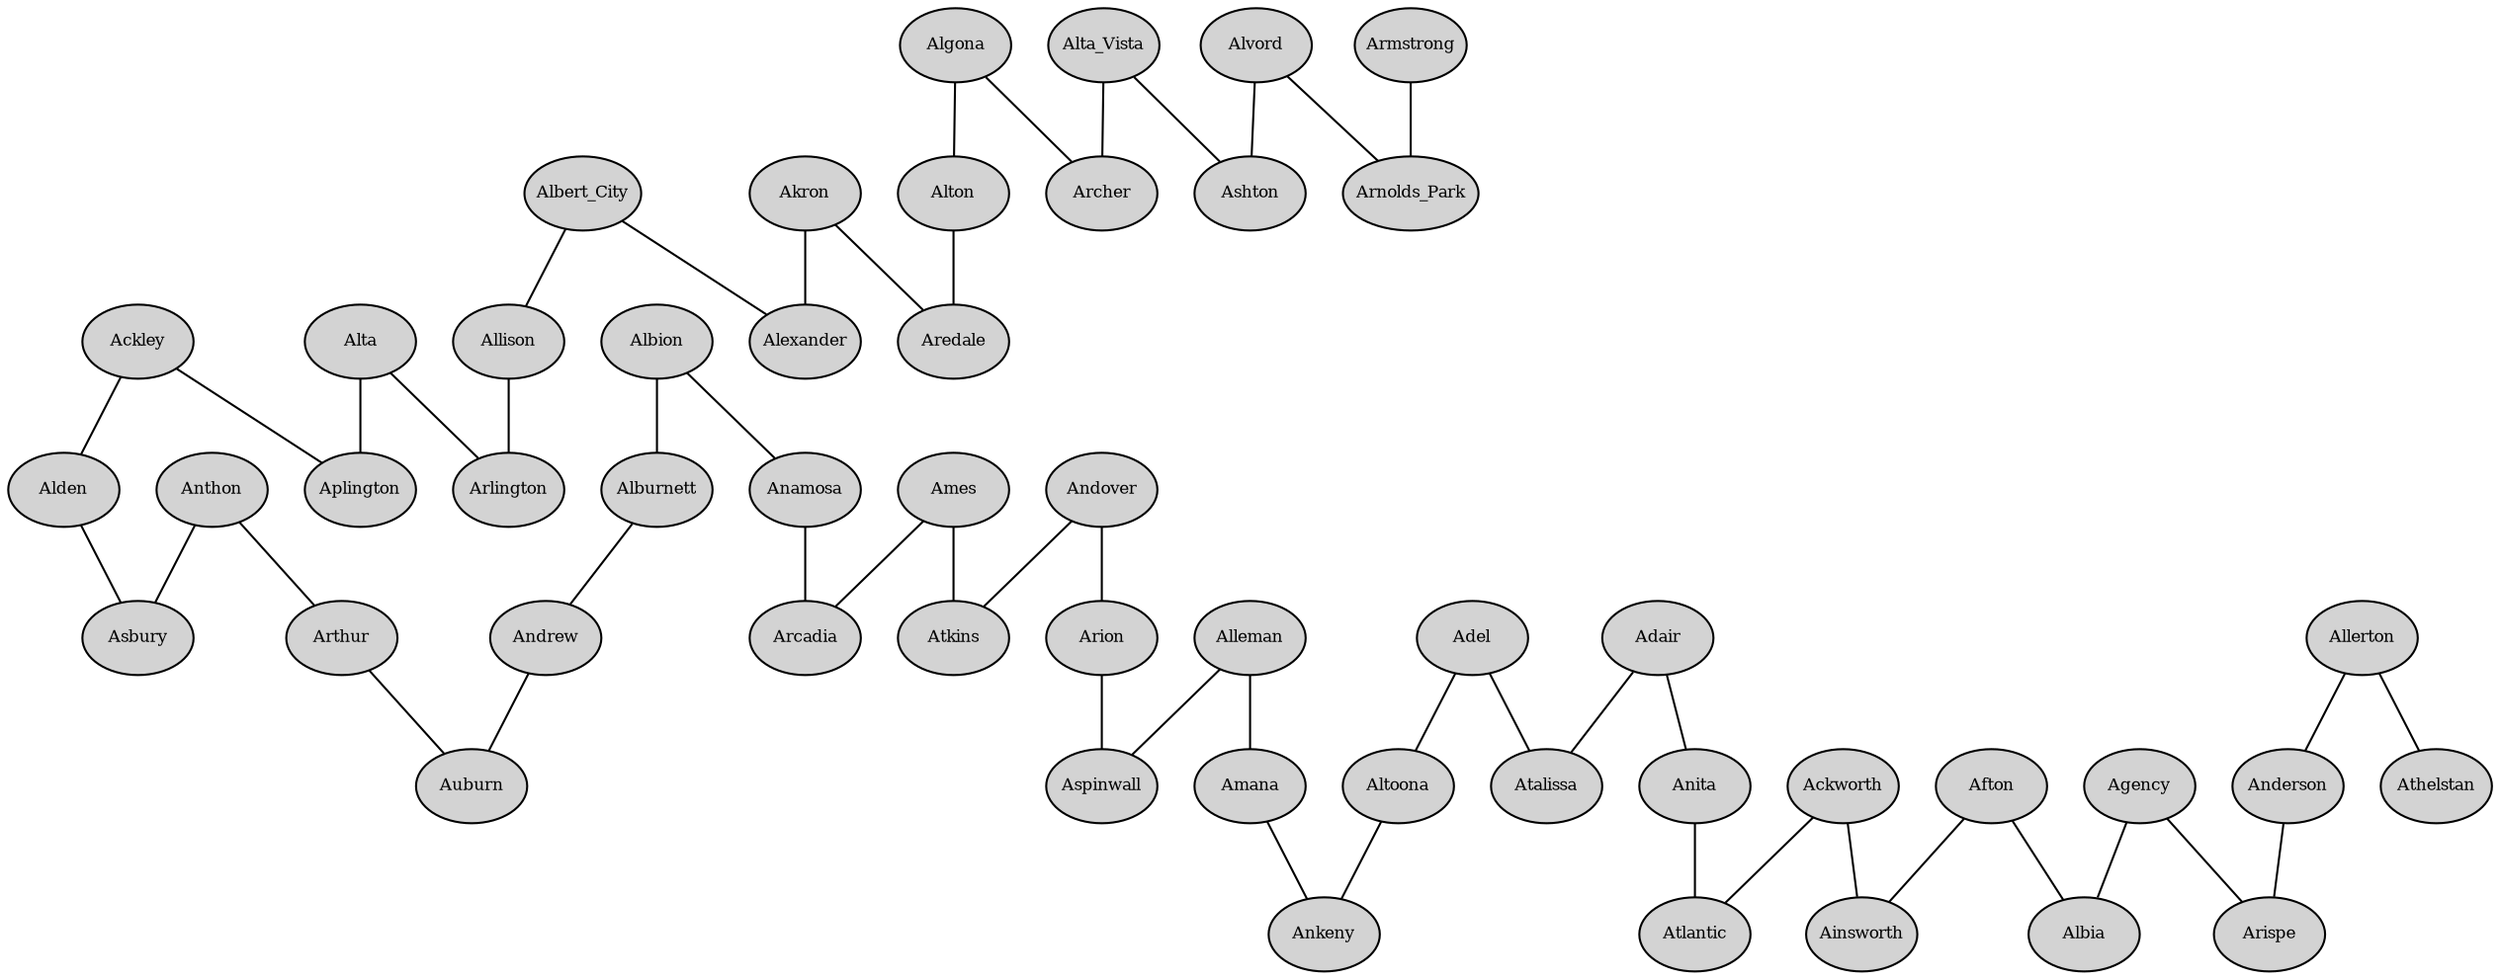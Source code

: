 graph geometric_spanner_greedy_spanner {
outputorder=edgesfirst;
node[fontsize=8, style=filled, margin="0.05,0.03"];
Ackley [pos="212.758,-465.261!"];
Ackworth [pos="206.835,-467.364!"];
Adair [pos="207.501,-473.215!"];
Adel [pos="208.072,-470.087!"];
Afton [pos="205.137,-470.99!"];
Agency [pos="204.975,-461.534!"];
Ainsworth [pos="206.445,-457.762!"];
Akron [pos="214.144,-482.797!"];
Albert_City [pos="213.91,-474.743!"];
Albia [pos="205.133,-464.029!"];
Albion [pos="210.562,-464.943!"];
Alburnett [pos="210.742,-458.093!"];
Alden [pos="212.601,-466.88!"];
Alexander [pos="214.029,-467.383!"];
Algona [pos="215.35,-471.165!"];
Alleman [pos="209.1,-468.058!"];
Allerton [pos="203.532,-466.826!"];
Allison [pos="213.764,-463.976!"];
Alta [pos="213.368,-476.453!"];
Alta_Vista [pos="215.993,-462.086!"];
Alton [pos="214.937,-480.053!"];
Altoona [pos="208.221,-467.323!"];
Alvord [pos="216.711,-481.506!"];
Amana [pos="209,-459.354!"];
Ames [pos="210.174,-468.1!"];
Anamosa [pos="210.542,-456.426!"];
Anderson [pos="204.007,-478.021!"];
Andover [pos="209.896,-451.259!"];
Andrew [pos="210.768,-452.962!"];
Anita [pos="207.226,-473.823!"];
Ankeny [pos="208.649,-468.029!"];
Anthon [pos="211.942,-479.333!"];
Aplington [pos="212.921,-464.422!"];
Arcadia [pos="210.436,-475.231!"];
Archer [pos="215.576,-478.729!"];
Aredale [pos="214.165,-465.027!"];
Arion [pos="209.746,-477.318!"];
Arispe [pos="204.747,-471.096!"];
Arlington [pos="213.746,-458.356!"];
Armstrong [pos="216.98,-472.392!"];
Arnolds_Park [pos="216.864,-475.619!"];
Arthur [pos="211.674,-476.738!"];
Asbury [pos="212.572,-453.758!"];
Ashton [pos="216.557,-478.956!"];
Aspinwall [pos="209.56,-475.678!"];
Atalissa [pos="207.856,-455.83!"];
Athelstan [pos="202.861,-472.711!"];
Atkins [pos="209.985,-459.311!"];
Atlantic [pos="207.018,-475.069!"];
Auburn [pos="211.257,-474.389!"];
Ackley -- Alden
Ackley -- Aplington
Ackworth -- Ainsworth
Ackworth -- Atlantic
Adair -- Anita
Adair -- Atalissa
Adel -- Atalissa
Adel -- Altoona
Afton -- Albia
Afton -- Ainsworth
Agency -- Arispe
Agency -- Albia
Akron -- Alexander
Akron -- Aredale
Albert_City -- Allison
Albert_City -- Alexander
Albion -- Anamosa
Albion -- Alburnett
Alburnett -- Andrew
Alden -- Asbury
Algona -- Alton
Algona -- Archer
Alleman -- Amana
Alleman -- Aspinwall
Allerton -- Athelstan
Allerton -- Anderson
Allison -- Arlington
Alta -- Aplington
Alta -- Arlington
Alta_Vista -- Archer
Alta_Vista -- Ashton
Alton -- Aredale
Altoona -- Ankeny
Alvord -- Ashton
Alvord -- Arnolds_Park
Amana -- Ankeny
Ames -- Atkins
Ames -- Arcadia
Anamosa -- Arcadia
Anderson -- Arispe
Andover -- Arion
Andover -- Atkins
Andrew -- Auburn
Anita -- Atlantic
Anthon -- Arthur
Anthon -- Asbury
Arion -- Aspinwall
Armstrong -- Arnolds_Park
Arthur -- Auburn
}
